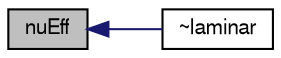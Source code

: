 digraph "nuEff"
{
  bgcolor="transparent";
  edge [fontname="FreeSans",fontsize="10",labelfontname="FreeSans",labelfontsize="10"];
  node [fontname="FreeSans",fontsize="10",shape=record];
  rankdir="LR";
  Node341 [label="nuEff",height=0.2,width=0.4,color="black", fillcolor="grey75", style="filled", fontcolor="black"];
  Node341 -> Node342 [dir="back",color="midnightblue",fontsize="10",style="solid",fontname="FreeSans"];
  Node342 [label="~laminar",height=0.2,width=0.4,color="black",URL="$a31202.html#aab3f0df2cec4d39fb61a7fc06033240c",tooltip="Destructor. "];
}
